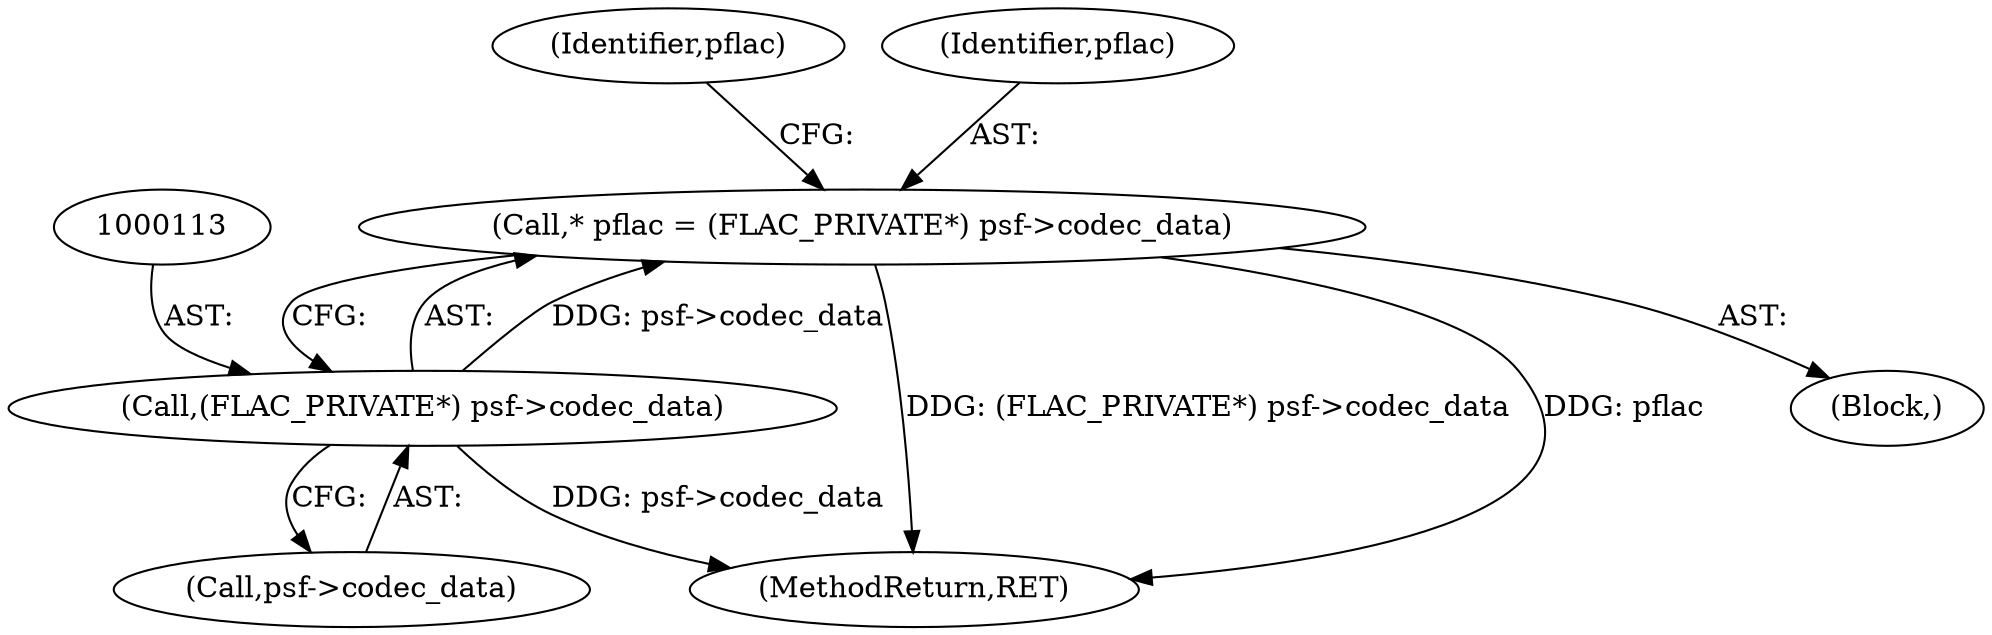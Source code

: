 digraph "0_libsndfile_60b234301adf258786d8b90be5c1d437fc8799e0_0@pointer" {
"1000110" [label="(Call,* pflac = (FLAC_PRIVATE*) psf->codec_data)"];
"1000112" [label="(Call,(FLAC_PRIVATE*) psf->codec_data)"];
"1000120" [label="(Identifier,pflac)"];
"1000224" [label="(MethodReturn,RET)"];
"1000111" [label="(Identifier,pflac)"];
"1000108" [label="(Block,)"];
"1000110" [label="(Call,* pflac = (FLAC_PRIVATE*) psf->codec_data)"];
"1000114" [label="(Call,psf->codec_data)"];
"1000112" [label="(Call,(FLAC_PRIVATE*) psf->codec_data)"];
"1000110" -> "1000108"  [label="AST: "];
"1000110" -> "1000112"  [label="CFG: "];
"1000111" -> "1000110"  [label="AST: "];
"1000112" -> "1000110"  [label="AST: "];
"1000120" -> "1000110"  [label="CFG: "];
"1000110" -> "1000224"  [label="DDG: (FLAC_PRIVATE*) psf->codec_data"];
"1000110" -> "1000224"  [label="DDG: pflac"];
"1000112" -> "1000110"  [label="DDG: psf->codec_data"];
"1000112" -> "1000114"  [label="CFG: "];
"1000113" -> "1000112"  [label="AST: "];
"1000114" -> "1000112"  [label="AST: "];
"1000112" -> "1000224"  [label="DDG: psf->codec_data"];
}
